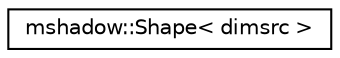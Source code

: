 digraph "Graphical Class Hierarchy"
{
 // LATEX_PDF_SIZE
  edge [fontname="Helvetica",fontsize="10",labelfontname="Helvetica",labelfontsize="10"];
  node [fontname="Helvetica",fontsize="10",shape=record];
  rankdir="LR";
  Node0 [label="mshadow::Shape\< dimsrc \>",height=0.2,width=0.4,color="black", fillcolor="white", style="filled",URL="$structmshadow_1_1Shape.html",tooltip=" "];
}
